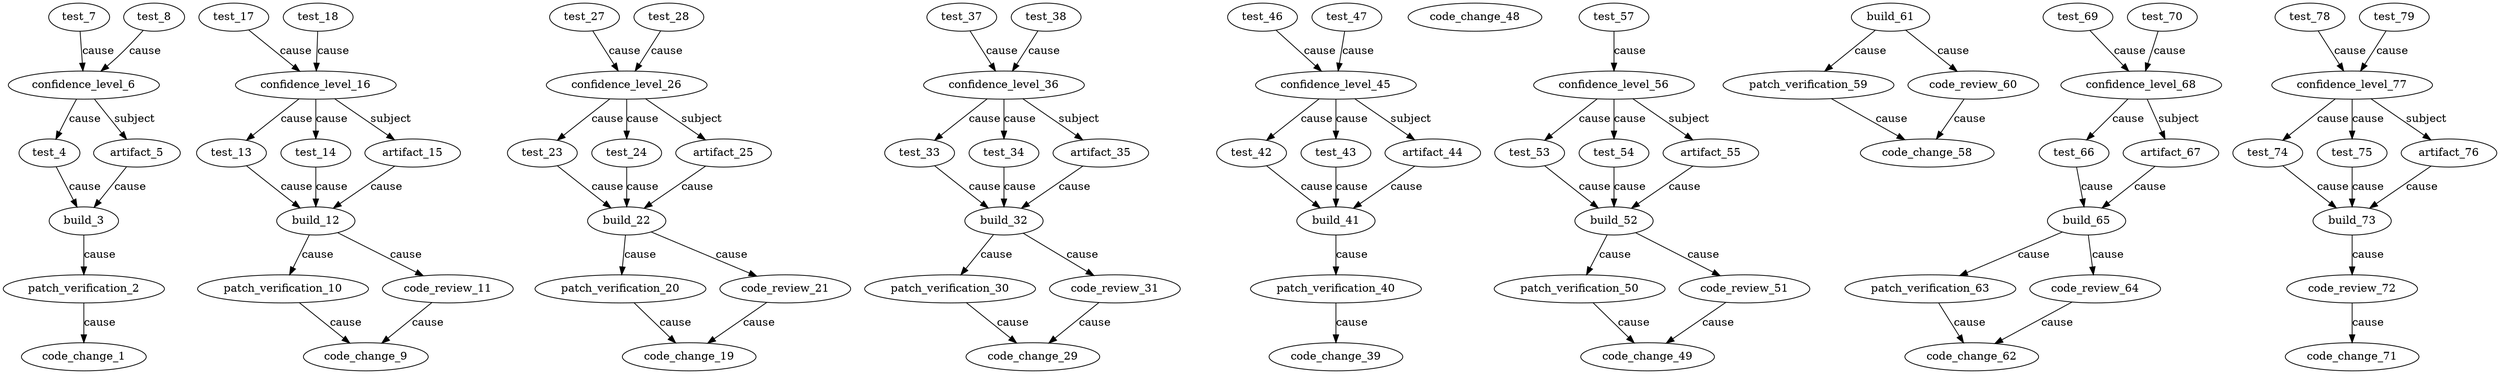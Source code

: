 strict digraph {
  code_change_1 [time=0,type=code_change,contributor="Clas Ohlson"]
  patch_verification_2 [time=1,type=patch_verification,passed=true]
  build_3 [time=2,type=build,passed=true]
  test_4 [time=3,type=test,passed=false]
  artifact_5 [time=4,type=artifact]
  confidence_level_6 [time=5,type=confidence_level,value=0.5421198541298509]
  test_7 [time=6,type=test,passed=true]
  test_8 [time=7,type=test,passed=true]
  code_change_9 [time=8,type=code_change,contributor="Karl-Bertil Jonsson"]
  patch_verification_10 [time=9,type=patch_verification,passed=true]
  code_review_11 [time=10,type=code_review,reviewer="Gudrun Schyman",passed=true]
  build_12 [time=11,type=build,passed=true]
  test_13 [time=12,type=test,passed=true]
  test_14 [time=13,type=test,passed=true]
  artifact_15 [time=14,type=artifact]
  confidence_level_16 [time=15,type=confidence_level,value=0.29895622399635613]
  test_17 [time=16,type=test,passed=true]
  test_18 [time=17,type=test,passed=true]
  code_change_19 [time=18,type=code_change,contributor="Pelle Flöjt"]
  patch_verification_20 [time=19,type=patch_verification,passed=true]
  code_review_21 [time=20,type=code_review,reviewer="Mark Zuckerberg",passed=true]
  build_22 [time=21,type=build,passed=true]
  test_23 [time=22,type=test,passed=true]
  test_24 [time=23,type=test,passed=false]
  artifact_25 [time=24,type=artifact]
  confidence_level_26 [time=25,type=confidence_level,value=0.0332918344065547]
  test_27 [time=26,type=test,passed=true]
  test_28 [time=27,type=test,passed=true]
  code_change_29 [time=28,type=code_change,contributor="Kalle Anka"]
  patch_verification_30 [time=29,type=patch_verification,passed=true]
  code_review_31 [time=30,type=code_review,reviewer="Kalle Anka",passed=true]
  build_32 [time=31,type=build,passed=true]
  test_33 [time=32,type=test,passed=true]
  test_34 [time=33,type=test,passed=true]
  artifact_35 [time=34,type=artifact]
  confidence_level_36 [time=35,type=confidence_level,value=0.9792079639155418]
  test_37 [time=36,type=test,passed=true]
  test_38 [time=37,type=test,passed=true]
  code_change_39 [time=38,type=code_change,contributor=Beethoven]
  patch_verification_40 [time=39,type=patch_verification,passed=true]
  build_41 [time=40,type=build,passed=true]
  test_42 [time=41,type=test,passed=true]
  test_43 [time=42,type=test,passed=true]
  artifact_44 [time=43,type=artifact]
  confidence_level_45 [time=44,type=confidence_level,value=0.27310121920891106]
  test_46 [time=45,type=test,passed=true]
  test_47 [time=46,type=test,passed=true]
  code_change_48 [time=47,type=code_change,contributor="Karl-Bertil Jonsson"]
  code_change_49 [time=48,type=code_change,contributor="Kalle Anka"]
  patch_verification_50 [time=49,type=patch_verification,passed=true]
  code_review_51 [time=50,type=code_review,reviewer="Mark Zuckerberg",passed=true]
  build_52 [time=51,type=build,passed=true]
  test_53 [time=52,type=test,passed=true]
  test_54 [time=53,type=test,passed=true]
  artifact_55 [time=54,type=artifact]
  confidence_level_56 [time=55,type=confidence_level,value=0.910778930876404]
  test_57 [time=56,type=test,passed=true]
  code_change_58 [time=57,type=code_change,contributor="Zlatan Ibrahimović"]
  patch_verification_59 [time=58,type=patch_verification,passed=true]
  code_review_60 [time=59,type=code_review,reviewer="Pelle Flöjt",passed=true]
  build_61 [time=60,type=build,passed=true]
  code_change_62 [time=61,type=code_change,contributor="Stånk-Tommy"]
  patch_verification_63 [time=62,type=patch_verification,passed=true]
  code_review_64 [time=63,type=code_review,reviewer="Erik Broberg",passed=true]
  build_65 [time=64,type=build,passed=true]
  test_66 [time=65,type=test,passed=true]
  artifact_67 [time=66,type=artifact]
  confidence_level_68 [time=67,type=confidence_level,value=0.8398242008406669]
  test_69 [time=68,type=test,passed=true]
  test_70 [time=69,type=test,passed=true]
  code_change_71 [time=70,type=code_change,contributor="Kalle Anka"]
  code_review_72 [time=71,type=code_review,reviewer="Mark Zuckerberg",passed=true]
  build_73 [time=72,type=build,passed=false]
  test_74 [time=73,type=test,passed=true]
  test_75 [time=74,type=test,passed=true]
  artifact_76 [time=75,type=artifact]
  confidence_level_77 [time=76,type=confidence_level,value=0.8773683521430939]
  test_78 [time=77,type=test,passed=true]
  test_79 [time=78,type=test,passed=true]
  patch_verification_2 -> code_change_1 [label=cause]
  build_3 -> patch_verification_2 [label=cause]
  test_4 -> build_3 [label=cause]
  artifact_5 -> build_3 [label=cause]
  confidence_level_6 -> test_4 [label=cause]
  confidence_level_6 -> artifact_5 [label=subject]
  test_7 -> confidence_level_6 [label=cause]
  test_8 -> confidence_level_6 [label=cause]
  patch_verification_10 -> code_change_9 [label=cause]
  code_review_11 -> code_change_9 [label=cause]
  build_12 -> patch_verification_10 [label=cause]
  build_12 -> code_review_11 [label=cause]
  test_13 -> build_12 [label=cause]
  test_14 -> build_12 [label=cause]
  artifact_15 -> build_12 [label=cause]
  confidence_level_16 -> test_13 [label=cause]
  confidence_level_16 -> test_14 [label=cause]
  confidence_level_16 -> artifact_15 [label=subject]
  test_17 -> confidence_level_16 [label=cause]
  test_18 -> confidence_level_16 [label=cause]
  patch_verification_20 -> code_change_19 [label=cause]
  code_review_21 -> code_change_19 [label=cause]
  build_22 -> patch_verification_20 [label=cause]
  build_22 -> code_review_21 [label=cause]
  test_23 -> build_22 [label=cause]
  test_24 -> build_22 [label=cause]
  artifact_25 -> build_22 [label=cause]
  confidence_level_26 -> test_23 [label=cause]
  confidence_level_26 -> test_24 [label=cause]
  confidence_level_26 -> artifact_25 [label=subject]
  test_27 -> confidence_level_26 [label=cause]
  test_28 -> confidence_level_26 [label=cause]
  patch_verification_30 -> code_change_29 [label=cause]
  code_review_31 -> code_change_29 [label=cause]
  build_32 -> patch_verification_30 [label=cause]
  build_32 -> code_review_31 [label=cause]
  test_33 -> build_32 [label=cause]
  test_34 -> build_32 [label=cause]
  artifact_35 -> build_32 [label=cause]
  confidence_level_36 -> test_33 [label=cause]
  confidence_level_36 -> test_34 [label=cause]
  confidence_level_36 -> artifact_35 [label=subject]
  test_37 -> confidence_level_36 [label=cause]
  test_38 -> confidence_level_36 [label=cause]
  patch_verification_40 -> code_change_39 [label=cause]
  build_41 -> patch_verification_40 [label=cause]
  test_42 -> build_41 [label=cause]
  test_43 -> build_41 [label=cause]
  artifact_44 -> build_41 [label=cause]
  confidence_level_45 -> test_42 [label=cause]
  confidence_level_45 -> test_43 [label=cause]
  confidence_level_45 -> artifact_44 [label=subject]
  test_46 -> confidence_level_45 [label=cause]
  test_47 -> confidence_level_45 [label=cause]
  patch_verification_50 -> code_change_49 [label=cause]
  code_review_51 -> code_change_49 [label=cause]
  build_52 -> patch_verification_50 [label=cause]
  build_52 -> code_review_51 [label=cause]
  test_53 -> build_52 [label=cause]
  test_54 -> build_52 [label=cause]
  artifact_55 -> build_52 [label=cause]
  confidence_level_56 -> test_53 [label=cause]
  confidence_level_56 -> test_54 [label=cause]
  confidence_level_56 -> artifact_55 [label=subject]
  test_57 -> confidence_level_56 [label=cause]
  patch_verification_59 -> code_change_58 [label=cause]
  code_review_60 -> code_change_58 [label=cause]
  build_61 -> patch_verification_59 [label=cause]
  build_61 -> code_review_60 [label=cause]
  patch_verification_63 -> code_change_62 [label=cause]
  code_review_64 -> code_change_62 [label=cause]
  build_65 -> patch_verification_63 [label=cause]
  build_65 -> code_review_64 [label=cause]
  test_66 -> build_65 [label=cause]
  artifact_67 -> build_65 [label=cause]
  confidence_level_68 -> test_66 [label=cause]
  confidence_level_68 -> artifact_67 [label=subject]
  test_69 -> confidence_level_68 [label=cause]
  test_70 -> confidence_level_68 [label=cause]
  code_review_72 -> code_change_71 [label=cause]
  build_73 -> code_review_72 [label=cause]
  test_74 -> build_73 [label=cause]
  test_75 -> build_73 [label=cause]
  artifact_76 -> build_73 [label=cause]
  confidence_level_77 -> test_74 [label=cause]
  confidence_level_77 -> test_75 [label=cause]
  confidence_level_77 -> artifact_76 [label=subject]
  test_78 -> confidence_level_77 [label=cause]
  test_79 -> confidence_level_77 [label=cause]
}
